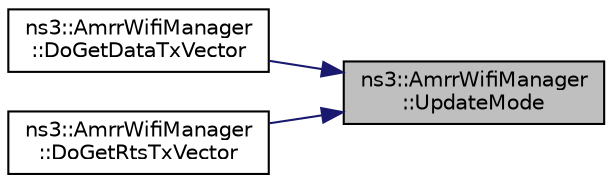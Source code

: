 digraph "ns3::AmrrWifiManager::UpdateMode"
{
 // LATEX_PDF_SIZE
  edge [fontname="Helvetica",fontsize="10",labelfontname="Helvetica",labelfontsize="10"];
  node [fontname="Helvetica",fontsize="10",shape=record];
  rankdir="RL";
  Node1 [label="ns3::AmrrWifiManager\l::UpdateMode",height=0.2,width=0.4,color="black", fillcolor="grey75", style="filled", fontcolor="black",tooltip="Update the mode used to send to the given station."];
  Node1 -> Node2 [dir="back",color="midnightblue",fontsize="10",style="solid",fontname="Helvetica"];
  Node2 [label="ns3::AmrrWifiManager\l::DoGetDataTxVector",height=0.2,width=0.4,color="black", fillcolor="white", style="filled",URL="$classns3_1_1_amrr_wifi_manager.html#ad18cc0aa1f6f6472e9e5ac2563b85e4c",tooltip=" "];
  Node1 -> Node3 [dir="back",color="midnightblue",fontsize="10",style="solid",fontname="Helvetica"];
  Node3 [label="ns3::AmrrWifiManager\l::DoGetRtsTxVector",height=0.2,width=0.4,color="black", fillcolor="white", style="filled",URL="$classns3_1_1_amrr_wifi_manager.html#a036c453d18e33475b8ad75922682d214",tooltip=" "];
}
